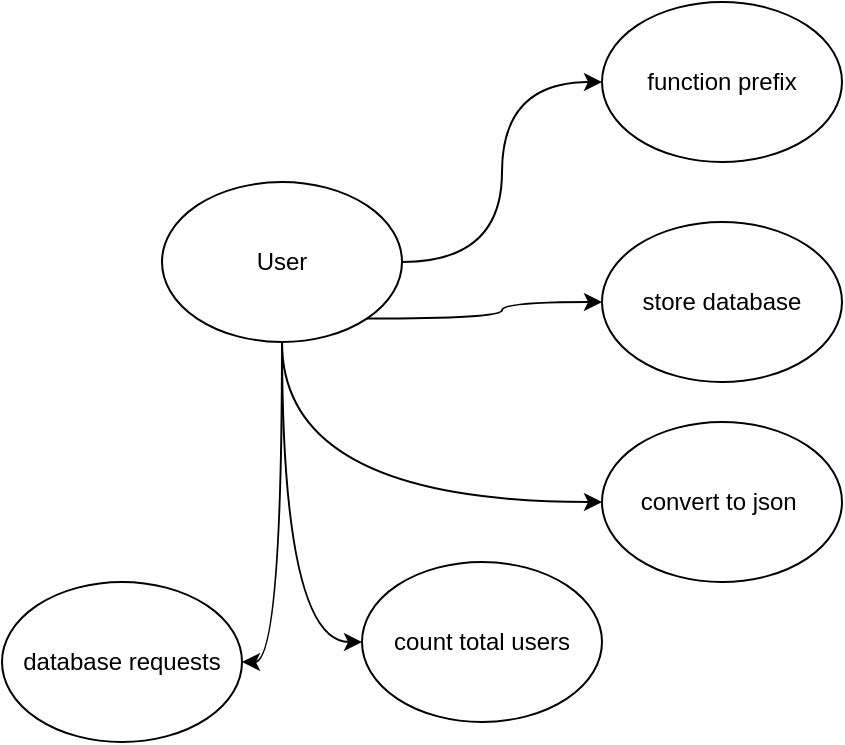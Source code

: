 <mxfile version="25.0.3">
  <diagram name="Página-1" id="TnT_Vfe4ZB2pPxn626P9">
    <mxGraphModel dx="2913" dy="1148" grid="1" gridSize="10" guides="1" tooltips="1" connect="1" arrows="1" fold="1" page="1" pageScale="1" pageWidth="827" pageHeight="1169" math="0" shadow="0">
      <root>
        <mxCell id="0" />
        <mxCell id="1" parent="0" />
        <mxCell id="xUEGskHBtlUWogDHtvws-3" style="edgeStyle=orthogonalEdgeStyle;rounded=0;orthogonalLoop=1;jettySize=auto;html=1;exitX=1;exitY=0.5;exitDx=0;exitDy=0;curved=1;entryX=0;entryY=0.5;entryDx=0;entryDy=0;" edge="1" parent="1" source="xUEGskHBtlUWogDHtvws-2" target="xUEGskHBtlUWogDHtvws-4">
          <mxGeometry relative="1" as="geometry">
            <mxPoint x="790" y="170" as="targetPoint" />
          </mxGeometry>
        </mxCell>
        <mxCell id="xUEGskHBtlUWogDHtvws-7" style="edgeStyle=orthogonalEdgeStyle;rounded=0;orthogonalLoop=1;jettySize=auto;html=1;exitX=1;exitY=1;exitDx=0;exitDy=0;entryX=0;entryY=0.5;entryDx=0;entryDy=0;curved=1;" edge="1" parent="1" source="xUEGskHBtlUWogDHtvws-2" target="xUEGskHBtlUWogDHtvws-6">
          <mxGeometry relative="1" as="geometry" />
        </mxCell>
        <mxCell id="xUEGskHBtlUWogDHtvws-9" style="edgeStyle=orthogonalEdgeStyle;rounded=0;orthogonalLoop=1;jettySize=auto;html=1;exitX=0.5;exitY=1;exitDx=0;exitDy=0;entryX=0;entryY=0.5;entryDx=0;entryDy=0;curved=1;" edge="1" parent="1" source="xUEGskHBtlUWogDHtvws-2" target="xUEGskHBtlUWogDHtvws-8">
          <mxGeometry relative="1" as="geometry" />
        </mxCell>
        <mxCell id="xUEGskHBtlUWogDHtvws-10" style="edgeStyle=orthogonalEdgeStyle;rounded=0;orthogonalLoop=1;jettySize=auto;html=1;exitX=0.5;exitY=1;exitDx=0;exitDy=0;entryX=0;entryY=0.5;entryDx=0;entryDy=0;curved=1;" edge="1" parent="1" source="xUEGskHBtlUWogDHtvws-2" target="xUEGskHBtlUWogDHtvws-11">
          <mxGeometry relative="1" as="geometry">
            <mxPoint x="500" y="420" as="targetPoint" />
          </mxGeometry>
        </mxCell>
        <mxCell id="xUEGskHBtlUWogDHtvws-12" style="edgeStyle=orthogonalEdgeStyle;rounded=0;orthogonalLoop=1;jettySize=auto;html=1;exitX=0.5;exitY=1;exitDx=0;exitDy=0;entryX=1;entryY=0.5;entryDx=0;entryDy=0;curved=1;" edge="1" parent="1" source="xUEGskHBtlUWogDHtvws-2" target="xUEGskHBtlUWogDHtvws-13">
          <mxGeometry relative="1" as="geometry">
            <mxPoint x="380" y="340" as="targetPoint" />
          </mxGeometry>
        </mxCell>
        <mxCell id="xUEGskHBtlUWogDHtvws-2" value="User" style="ellipse;whiteSpace=wrap;html=1;" vertex="1" parent="1">
          <mxGeometry x="350" y="110" width="120" height="80" as="geometry" />
        </mxCell>
        <mxCell id="xUEGskHBtlUWogDHtvws-4" value="function prefix" style="ellipse;whiteSpace=wrap;html=1;" vertex="1" parent="1">
          <mxGeometry x="570" y="20" width="120" height="80" as="geometry" />
        </mxCell>
        <mxCell id="xUEGskHBtlUWogDHtvws-6" value="store database" style="ellipse;whiteSpace=wrap;html=1;" vertex="1" parent="1">
          <mxGeometry x="570" y="130" width="120" height="80" as="geometry" />
        </mxCell>
        <mxCell id="xUEGskHBtlUWogDHtvws-8" value="convert to json&amp;nbsp;" style="ellipse;whiteSpace=wrap;html=1;" vertex="1" parent="1">
          <mxGeometry x="570" y="230" width="120" height="80" as="geometry" />
        </mxCell>
        <mxCell id="xUEGskHBtlUWogDHtvws-11" value="count total users" style="ellipse;whiteSpace=wrap;html=1;" vertex="1" parent="1">
          <mxGeometry x="450" y="300" width="120" height="80" as="geometry" />
        </mxCell>
        <mxCell id="xUEGskHBtlUWogDHtvws-13" value="database requests" style="ellipse;whiteSpace=wrap;html=1;" vertex="1" parent="1">
          <mxGeometry x="270" y="310" width="120" height="80" as="geometry" />
        </mxCell>
      </root>
    </mxGraphModel>
  </diagram>
</mxfile>
